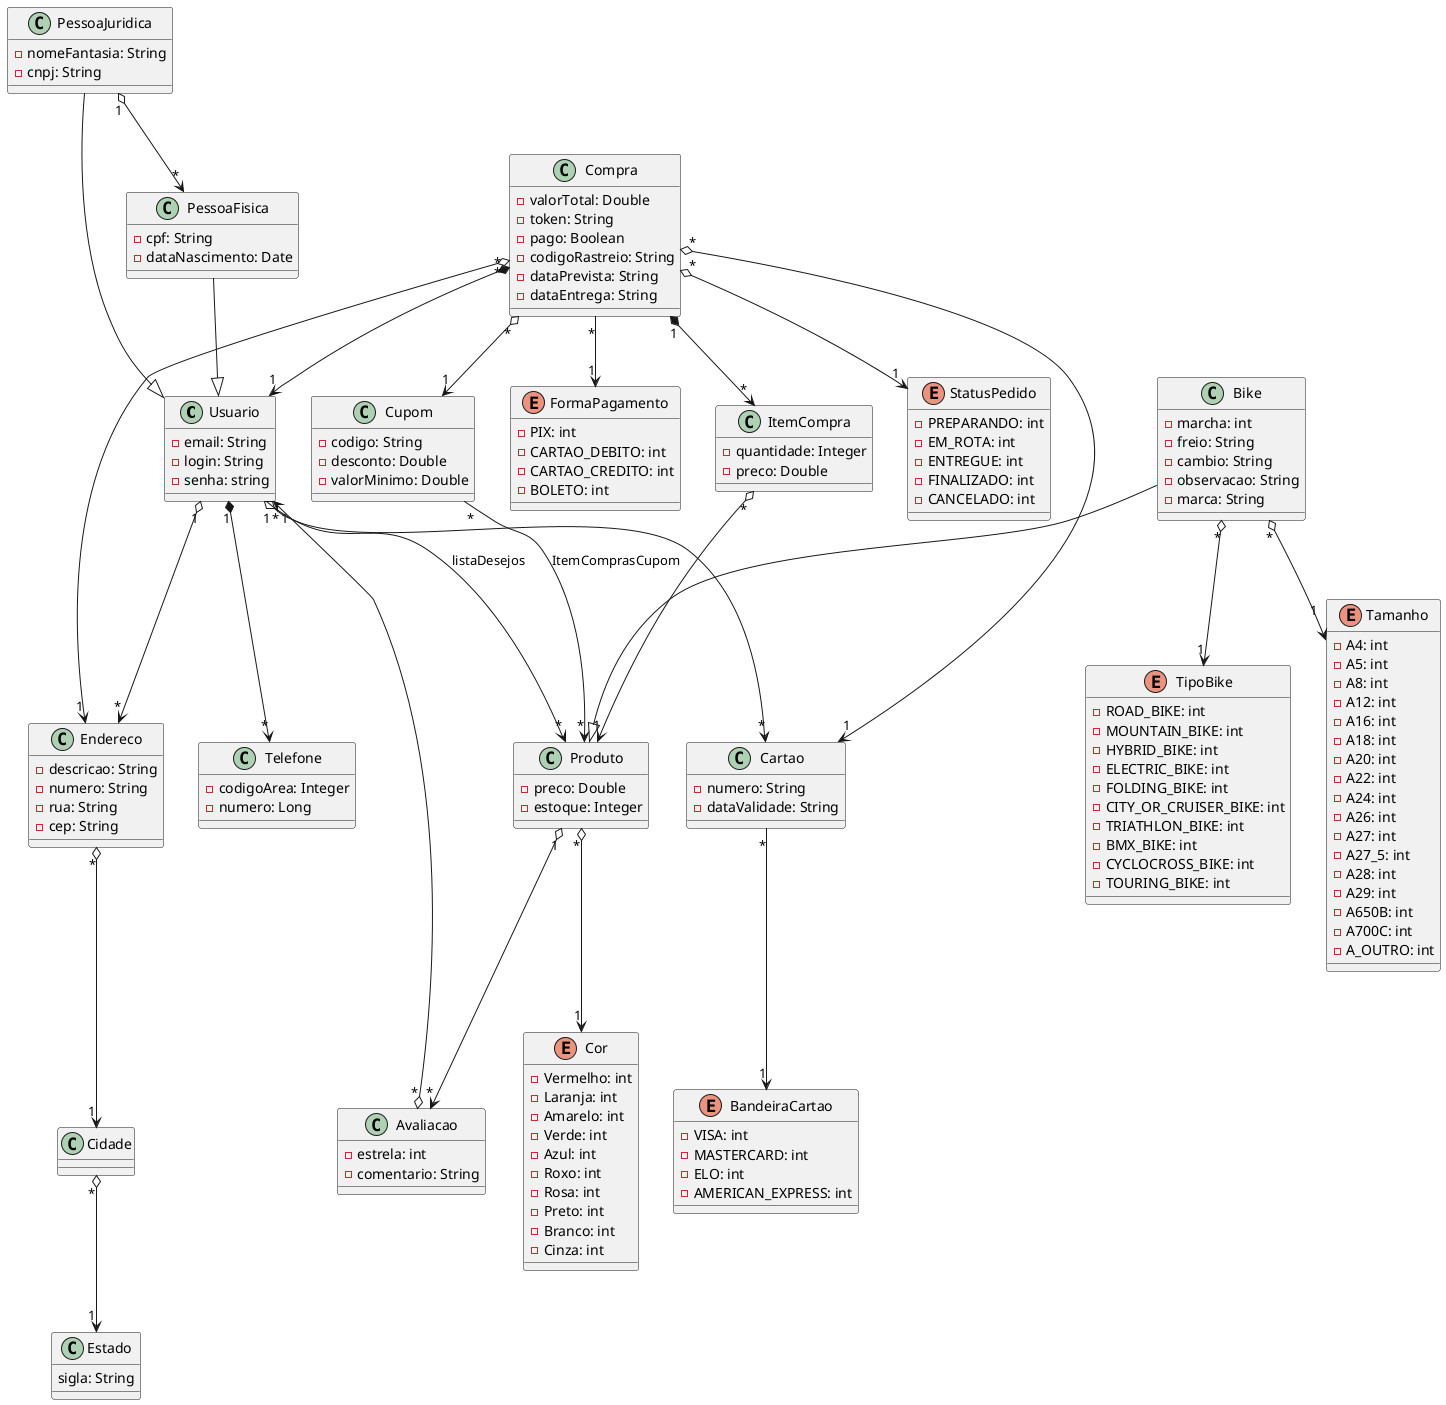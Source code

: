 @startuml

class Usuario {
    -email: String
    -login: String
    -senha: string
}

class Cartao{
    -numero: String
    -dataValidade: String
}

enum BandeiraCartao{
    -VISA: int
    -MASTERCARD: int
    -ELO: int
    -AMERICAN_EXPRESS: int

}

class Endereco{
    -descricao: String
    -numero: String
    -rua: String
    -cep: String
}

class Cidade{

}

class Estado{
    sigla: String
}

class PessoaFisica {
    -cpf: String
    -dataNascimento: Date
}

class PessoaJuridica {
    -nomeFantasia: String
    -cnpj: String

}

class Telefone{
    -codigoArea: Integer
    -numero: Long
}

class Produto {
    -preco: Double
    -estoque: Integer

}

class Bike {
    -marcha: int
    -freio: String
    -cambio: String
    -observacao: String
    -marca: String
}

enum TipoBike{
    - ROAD_BIKE: int 
    - MOUNTAIN_BIKE: int 
    - HYBRID_BIKE: int 
    - ELECTRIC_BIKE: int 
    - FOLDING_BIKE: int 
    - CITY_OR_CRUISER_BIKE: int 
    - TRIATHLON_BIKE: int 
    - BMX_BIKE: int 
    - CYCLOCROSS_BIKE: int 
    - TOURING_BIKE: int
}

enum Tamanho{
    -A4: int
    -A5: int
    -A8: int
    -A12: int
    -A16: int
    -A18: int
    -A20: int
    -A22: int
    -A24: int
    -A26: int
    -A27: int
    -A27_5: int
    -A28: int
    -A29: int
    -A650B: int
    -A700C: int
    -A_OUTRO: int
    
}

class Compra{
    -valorTotal: Double
    -token: String
    -pago: Boolean
    -codigoRastreio: String
    -dataPrevista: String
    -dataEntrega: String
}


enum FormaPagamento{
    -PIX: int
    -CARTAO_DEBITO: int
    -CARTAO_CREDITO: int
    -BOLETO: int
}

enum StatusPedido{
    -PREPARANDO: int 
    -EM_ROTA: int 
    -ENTREGUE: int 
    -FINALIZADO: int 
    -CANCELADO: int 
}

class Avaliacao{
    -estrela: int
    -comentario: String
}


class Cupom{
    -codigo: String
    -desconto: Double
    -valorMinimo: Double
}

enum Cor{
    -Vermelho: int
    -Laranja: int
    -Amarelo: int
    -Verde: int
    -Azul: int
    -Roxo: int
    -Rosa: int
    -Preto: int
    -Branco: int
    -Cinza: int
}

class ItemCompra{
    -quantidade: Integer
    -preco: Double

}


Cidade "*" o--> "1" Estado
Endereco "*" o--> "1" Cidade

Compra "*" o--> "1" Cupom
Compra "1" *--> "*" ItemCompra
Compra "*" *--> "1" Usuario

Cupom "*" --> "*" Produto: ItemComprasCupom

Compra "*" o--> "1" Endereco

Compra "*" o--> "1" StatusPedido

Produto "1" o--> "*" Avaliacao

Avaliacao "*" o--> "1" Usuario

Compra "*" --> "1" FormaPagamento
Compra "*" o--> "1" Cartao

Cartao "*" --> "1" BandeiraCartao
Usuario "1" o--> "*" Cartao 
Usuario "1" o--> "*" Endereco
Usuario "1" *--> "*" Telefone

ItemCompra "*" o--> "1" Produto

Produto "*" o--> "1" Cor

Bike --|> Produto
Bike "*" o--> "1" Tamanho
Bike "*" o--> "1" TipoBike

Usuario "*" --> "*" Produto: listaDesejos
PessoaFisica --|> Usuario
PessoaJuridica --|> Usuario
PessoaJuridica "1" o--> "*" PessoaFisica


@enduml